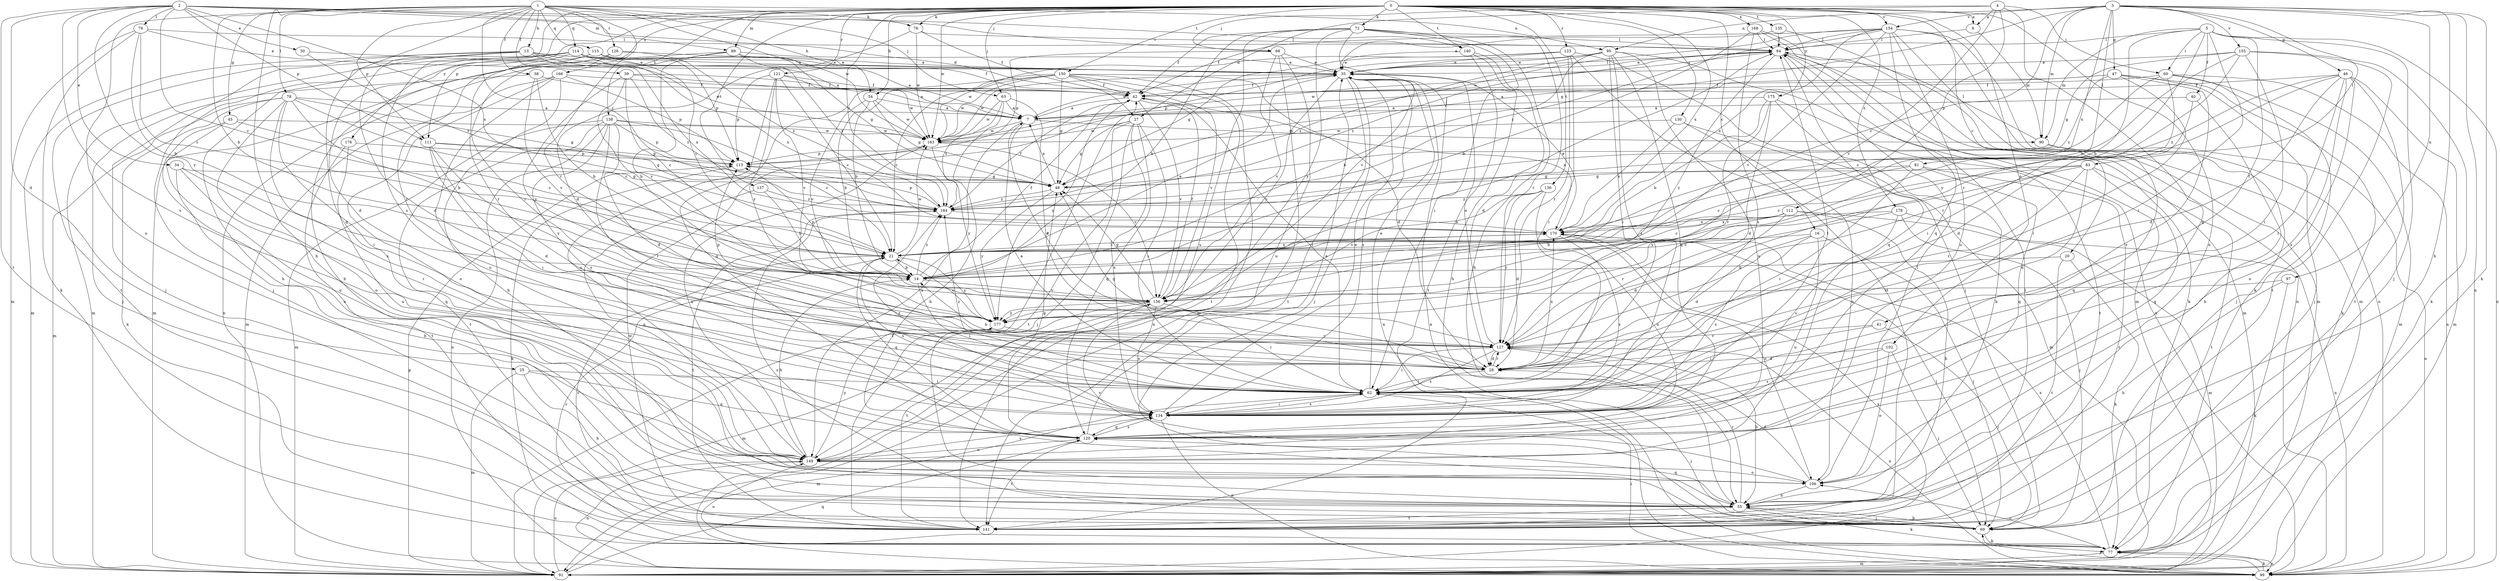 strict digraph  {
0;
1;
2;
3;
4;
5;
6;
7;
13;
14;
16;
20;
21;
25;
27;
28;
30;
34;
35;
38;
39;
40;
41;
42;
45;
46;
47;
48;
54;
55;
60;
62;
63;
68;
69;
72;
76;
77;
78;
79;
81;
83;
84;
89;
90;
91;
95;
97;
99;
102;
106;
111;
112;
113;
114;
115;
120;
121;
123;
126;
127;
130;
134;
135;
136;
137;
138;
140;
141;
149;
150;
154;
155;
156;
163;
166;
168;
170;
175;
176;
177;
178;
184;
0 -> 6  [label=a];
0 -> 16  [label=c];
0 -> 20  [label=c];
0 -> 54  [label=h];
0 -> 63  [label=j];
0 -> 72  [label=k];
0 -> 76  [label=k];
0 -> 89  [label=m];
0 -> 102  [label=o];
0 -> 106  [label=o];
0 -> 111  [label=p];
0 -> 121  [label=r];
0 -> 123  [label=r];
0 -> 130  [label=s];
0 -> 134  [label=s];
0 -> 135  [label=t];
0 -> 136  [label=t];
0 -> 137  [label=t];
0 -> 138  [label=t];
0 -> 140  [label=t];
0 -> 150  [label=v];
0 -> 154  [label=v];
0 -> 163  [label=w];
0 -> 166  [label=x];
0 -> 168  [label=x];
0 -> 170  [label=x];
0 -> 175  [label=y];
0 -> 176  [label=y];
0 -> 178  [label=z];
0 -> 184  [label=z];
1 -> 13  [label=b];
1 -> 14  [label=b];
1 -> 38  [label=f];
1 -> 39  [label=f];
1 -> 45  [label=g];
1 -> 54  [label=h];
1 -> 55  [label=h];
1 -> 63  [label=j];
1 -> 76  [label=k];
1 -> 78  [label=l];
1 -> 95  [label=n];
1 -> 111  [label=p];
1 -> 114  [label=q];
1 -> 115  [label=q];
1 -> 120  [label=q];
1 -> 126  [label=r];
1 -> 127  [label=r];
1 -> 149  [label=u];
1 -> 163  [label=w];
1 -> 184  [label=z];
2 -> 21  [label=c];
2 -> 25  [label=d];
2 -> 27  [label=d];
2 -> 30  [label=e];
2 -> 34  [label=e];
2 -> 68  [label=j];
2 -> 79  [label=l];
2 -> 89  [label=m];
2 -> 111  [label=p];
2 -> 134  [label=s];
2 -> 140  [label=t];
2 -> 141  [label=t];
2 -> 170  [label=x];
2 -> 177  [label=y];
3 -> 21  [label=c];
3 -> 46  [label=g];
3 -> 47  [label=g];
3 -> 48  [label=g];
3 -> 55  [label=h];
3 -> 77  [label=k];
3 -> 81  [label=l];
3 -> 83  [label=l];
3 -> 90  [label=m];
3 -> 95  [label=n];
3 -> 97  [label=n];
3 -> 99  [label=n];
3 -> 154  [label=v];
3 -> 155  [label=v];
3 -> 170  [label=x];
4 -> 6  [label=a];
4 -> 27  [label=d];
4 -> 60  [label=i];
4 -> 68  [label=j];
4 -> 112  [label=p];
4 -> 120  [label=q];
4 -> 156  [label=v];
5 -> 14  [label=b];
5 -> 40  [label=f];
5 -> 41  [label=f];
5 -> 60  [label=i];
5 -> 62  [label=i];
5 -> 69  [label=j];
5 -> 84  [label=l];
5 -> 90  [label=m];
5 -> 99  [label=n];
5 -> 127  [label=r];
6 -> 84  [label=l];
6 -> 90  [label=m];
7 -> 35  [label=e];
7 -> 90  [label=m];
7 -> 127  [label=r];
7 -> 149  [label=u];
7 -> 163  [label=w];
13 -> 7  [label=a];
13 -> 28  [label=d];
13 -> 35  [label=e];
13 -> 69  [label=j];
13 -> 91  [label=m];
13 -> 141  [label=t];
13 -> 163  [label=w];
13 -> 170  [label=x];
14 -> 35  [label=e];
14 -> 42  [label=f];
14 -> 62  [label=i];
14 -> 113  [label=p];
14 -> 156  [label=v];
14 -> 184  [label=z];
16 -> 21  [label=c];
16 -> 28  [label=d];
16 -> 69  [label=j];
16 -> 134  [label=s];
16 -> 149  [label=u];
20 -> 14  [label=b];
20 -> 77  [label=k];
20 -> 141  [label=t];
21 -> 14  [label=b];
21 -> 120  [label=q];
21 -> 134  [label=s];
21 -> 163  [label=w];
21 -> 170  [label=x];
21 -> 177  [label=y];
25 -> 55  [label=h];
25 -> 62  [label=i];
25 -> 91  [label=m];
25 -> 120  [label=q];
27 -> 48  [label=g];
27 -> 62  [label=i];
27 -> 69  [label=j];
27 -> 120  [label=q];
27 -> 134  [label=s];
27 -> 141  [label=t];
27 -> 163  [label=w];
28 -> 14  [label=b];
28 -> 48  [label=g];
28 -> 62  [label=i];
28 -> 127  [label=r];
28 -> 170  [label=x];
30 -> 35  [label=e];
30 -> 184  [label=z];
34 -> 48  [label=g];
34 -> 55  [label=h];
34 -> 62  [label=i];
34 -> 120  [label=q];
35 -> 42  [label=f];
35 -> 69  [label=j];
35 -> 84  [label=l];
35 -> 99  [label=n];
35 -> 134  [label=s];
35 -> 141  [label=t];
35 -> 163  [label=w];
35 -> 177  [label=y];
38 -> 14  [label=b];
38 -> 42  [label=f];
38 -> 69  [label=j];
38 -> 156  [label=v];
39 -> 7  [label=a];
39 -> 14  [label=b];
39 -> 21  [label=c];
39 -> 42  [label=f];
39 -> 177  [label=y];
39 -> 184  [label=z];
40 -> 7  [label=a];
40 -> 28  [label=d];
40 -> 55  [label=h];
41 -> 62  [label=i];
41 -> 69  [label=j];
41 -> 127  [label=r];
42 -> 7  [label=a];
42 -> 62  [label=i];
42 -> 156  [label=v];
42 -> 170  [label=x];
42 -> 177  [label=y];
45 -> 21  [label=c];
45 -> 106  [label=o];
45 -> 149  [label=u];
45 -> 163  [label=w];
46 -> 28  [label=d];
46 -> 42  [label=f];
46 -> 62  [label=i];
46 -> 91  [label=m];
46 -> 106  [label=o];
46 -> 127  [label=r];
46 -> 134  [label=s];
46 -> 141  [label=t];
46 -> 184  [label=z];
47 -> 7  [label=a];
47 -> 42  [label=f];
47 -> 62  [label=i];
47 -> 69  [label=j];
47 -> 77  [label=k];
47 -> 134  [label=s];
47 -> 184  [label=z];
48 -> 7  [label=a];
48 -> 177  [label=y];
48 -> 184  [label=z];
54 -> 7  [label=a];
54 -> 14  [label=b];
54 -> 48  [label=g];
54 -> 156  [label=v];
54 -> 163  [label=w];
55 -> 69  [label=j];
55 -> 77  [label=k];
55 -> 120  [label=q];
55 -> 127  [label=r];
55 -> 141  [label=t];
60 -> 21  [label=c];
60 -> 42  [label=f];
60 -> 62  [label=i];
60 -> 69  [label=j];
60 -> 91  [label=m];
60 -> 99  [label=n];
62 -> 7  [label=a];
62 -> 35  [label=e];
62 -> 69  [label=j];
62 -> 91  [label=m];
62 -> 134  [label=s];
62 -> 184  [label=z];
63 -> 7  [label=a];
63 -> 28  [label=d];
63 -> 55  [label=h];
63 -> 163  [label=w];
63 -> 184  [label=z];
68 -> 35  [label=e];
68 -> 91  [label=m];
68 -> 113  [label=p];
68 -> 149  [label=u];
68 -> 156  [label=v];
69 -> 55  [label=h];
69 -> 77  [label=k];
69 -> 184  [label=z];
72 -> 14  [label=b];
72 -> 42  [label=f];
72 -> 55  [label=h];
72 -> 62  [label=i];
72 -> 84  [label=l];
72 -> 127  [label=r];
72 -> 149  [label=u];
72 -> 156  [label=v];
72 -> 177  [label=y];
76 -> 28  [label=d];
76 -> 42  [label=f];
76 -> 84  [label=l];
76 -> 163  [label=w];
77 -> 21  [label=c];
77 -> 91  [label=m];
77 -> 99  [label=n];
77 -> 106  [label=o];
77 -> 149  [label=u];
77 -> 170  [label=x];
78 -> 7  [label=a];
78 -> 14  [label=b];
78 -> 21  [label=c];
78 -> 48  [label=g];
78 -> 62  [label=i];
78 -> 77  [label=k];
78 -> 91  [label=m];
78 -> 106  [label=o];
78 -> 134  [label=s];
79 -> 14  [label=b];
79 -> 21  [label=c];
79 -> 35  [label=e];
79 -> 77  [label=k];
79 -> 84  [label=l];
79 -> 91  [label=m];
81 -> 21  [label=c];
81 -> 48  [label=g];
81 -> 62  [label=i];
81 -> 120  [label=q];
81 -> 141  [label=t];
83 -> 21  [label=c];
83 -> 28  [label=d];
83 -> 48  [label=g];
83 -> 120  [label=q];
83 -> 127  [label=r];
83 -> 141  [label=t];
83 -> 177  [label=y];
84 -> 35  [label=e];
84 -> 77  [label=k];
84 -> 91  [label=m];
84 -> 120  [label=q];
84 -> 163  [label=w];
84 -> 177  [label=y];
84 -> 184  [label=z];
89 -> 35  [label=e];
89 -> 48  [label=g];
89 -> 91  [label=m];
89 -> 99  [label=n];
89 -> 156  [label=v];
89 -> 184  [label=z];
90 -> 84  [label=l];
90 -> 99  [label=n];
90 -> 120  [label=q];
91 -> 42  [label=f];
91 -> 113  [label=p];
91 -> 120  [label=q];
91 -> 149  [label=u];
91 -> 170  [label=x];
95 -> 14  [label=b];
95 -> 35  [label=e];
95 -> 62  [label=i];
95 -> 99  [label=n];
95 -> 113  [label=p];
95 -> 120  [label=q];
95 -> 134  [label=s];
95 -> 149  [label=u];
95 -> 184  [label=z];
97 -> 55  [label=h];
97 -> 77  [label=k];
97 -> 156  [label=v];
99 -> 35  [label=e];
99 -> 62  [label=i];
99 -> 69  [label=j];
99 -> 77  [label=k];
102 -> 28  [label=d];
102 -> 69  [label=j];
102 -> 106  [label=o];
102 -> 134  [label=s];
106 -> 28  [label=d];
106 -> 55  [label=h];
106 -> 84  [label=l];
106 -> 156  [label=v];
111 -> 28  [label=d];
111 -> 48  [label=g];
111 -> 62  [label=i];
111 -> 113  [label=p];
111 -> 177  [label=y];
112 -> 14  [label=b];
112 -> 21  [label=c];
112 -> 28  [label=d];
112 -> 55  [label=h];
112 -> 99  [label=n];
112 -> 170  [label=x];
113 -> 48  [label=g];
113 -> 77  [label=k];
114 -> 7  [label=a];
114 -> 35  [label=e];
114 -> 42  [label=f];
114 -> 55  [label=h];
114 -> 69  [label=j];
114 -> 91  [label=m];
114 -> 127  [label=r];
114 -> 170  [label=x];
115 -> 21  [label=c];
115 -> 28  [label=d];
115 -> 35  [label=e];
115 -> 113  [label=p];
115 -> 127  [label=r];
120 -> 35  [label=e];
120 -> 48  [label=g];
120 -> 134  [label=s];
120 -> 141  [label=t];
120 -> 149  [label=u];
121 -> 21  [label=c];
121 -> 42  [label=f];
121 -> 113  [label=p];
121 -> 149  [label=u];
121 -> 156  [label=v];
121 -> 163  [label=w];
121 -> 177  [label=y];
123 -> 35  [label=e];
123 -> 48  [label=g];
123 -> 62  [label=i];
123 -> 69  [label=j];
123 -> 127  [label=r];
123 -> 141  [label=t];
123 -> 163  [label=w];
126 -> 35  [label=e];
126 -> 55  [label=h];
126 -> 127  [label=r];
126 -> 184  [label=z];
127 -> 28  [label=d];
127 -> 35  [label=e];
127 -> 55  [label=h];
127 -> 62  [label=i];
127 -> 99  [label=n];
127 -> 134  [label=s];
130 -> 91  [label=m];
130 -> 106  [label=o];
130 -> 163  [label=w];
130 -> 170  [label=x];
134 -> 35  [label=e];
134 -> 62  [label=i];
134 -> 84  [label=l];
134 -> 99  [label=n];
134 -> 120  [label=q];
134 -> 184  [label=z];
135 -> 35  [label=e];
135 -> 84  [label=l];
135 -> 91  [label=m];
136 -> 28  [label=d];
136 -> 127  [label=r];
136 -> 149  [label=u];
136 -> 156  [label=v];
136 -> 184  [label=z];
137 -> 14  [label=b];
137 -> 149  [label=u];
137 -> 184  [label=z];
138 -> 21  [label=c];
138 -> 28  [label=d];
138 -> 62  [label=i];
138 -> 91  [label=m];
138 -> 99  [label=n];
138 -> 113  [label=p];
138 -> 134  [label=s];
138 -> 141  [label=t];
138 -> 163  [label=w];
140 -> 28  [label=d];
140 -> 35  [label=e];
140 -> 55  [label=h];
140 -> 141  [label=t];
141 -> 21  [label=c];
141 -> 84  [label=l];
141 -> 163  [label=w];
149 -> 14  [label=b];
149 -> 99  [label=n];
149 -> 106  [label=o];
149 -> 134  [label=s];
149 -> 177  [label=y];
150 -> 14  [label=b];
150 -> 21  [label=c];
150 -> 28  [label=d];
150 -> 42  [label=f];
150 -> 48  [label=g];
150 -> 99  [label=n];
150 -> 120  [label=q];
150 -> 141  [label=t];
150 -> 156  [label=v];
150 -> 163  [label=w];
154 -> 42  [label=f];
154 -> 77  [label=k];
154 -> 84  [label=l];
154 -> 91  [label=m];
154 -> 99  [label=n];
154 -> 120  [label=q];
154 -> 149  [label=u];
154 -> 156  [label=v];
154 -> 163  [label=w];
154 -> 170  [label=x];
154 -> 184  [label=z];
155 -> 21  [label=c];
155 -> 35  [label=e];
155 -> 48  [label=g];
155 -> 62  [label=i];
155 -> 77  [label=k];
155 -> 141  [label=t];
155 -> 177  [label=y];
156 -> 42  [label=f];
156 -> 48  [label=g];
156 -> 62  [label=i];
156 -> 84  [label=l];
156 -> 91  [label=m];
156 -> 134  [label=s];
156 -> 141  [label=t];
156 -> 177  [label=y];
163 -> 113  [label=p];
163 -> 149  [label=u];
163 -> 156  [label=v];
163 -> 177  [label=y];
166 -> 42  [label=f];
166 -> 55  [label=h];
166 -> 91  [label=m];
166 -> 106  [label=o];
166 -> 113  [label=p];
166 -> 149  [label=u];
168 -> 14  [label=b];
168 -> 84  [label=l];
168 -> 91  [label=m];
168 -> 99  [label=n];
168 -> 134  [label=s];
170 -> 21  [label=c];
170 -> 35  [label=e];
170 -> 69  [label=j];
170 -> 106  [label=o];
170 -> 134  [label=s];
175 -> 7  [label=a];
175 -> 14  [label=b];
175 -> 28  [label=d];
175 -> 55  [label=h];
175 -> 127  [label=r];
175 -> 141  [label=t];
176 -> 113  [label=p];
176 -> 141  [label=t];
176 -> 149  [label=u];
177 -> 21  [label=c];
177 -> 113  [label=p];
177 -> 127  [label=r];
178 -> 69  [label=j];
178 -> 91  [label=m];
178 -> 127  [label=r];
178 -> 134  [label=s];
178 -> 170  [label=x];
184 -> 42  [label=f];
184 -> 113  [label=p];
184 -> 141  [label=t];
184 -> 170  [label=x];
}
